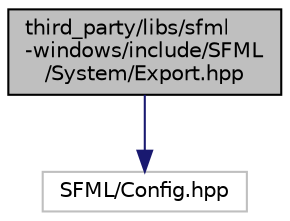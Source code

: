digraph "third_party/libs/sfml-windows/include/SFML/System/Export.hpp"
{
 // LATEX_PDF_SIZE
  edge [fontname="Helvetica",fontsize="10",labelfontname="Helvetica",labelfontsize="10"];
  node [fontname="Helvetica",fontsize="10",shape=record];
  Node1 [label="third_party/libs/sfml\l-windows/include/SFML\l/System/Export.hpp",height=0.2,width=0.4,color="black", fillcolor="grey75", style="filled", fontcolor="black",tooltip=" "];
  Node1 -> Node2 [color="midnightblue",fontsize="10",style="solid",fontname="Helvetica"];
  Node2 [label="SFML/Config.hpp",height=0.2,width=0.4,color="grey75", fillcolor="white", style="filled",tooltip=" "];
}
